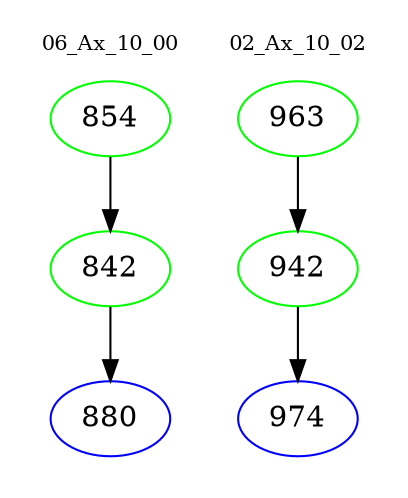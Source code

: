 digraph{
subgraph cluster_0 {
color = white
label = "06_Ax_10_00";
fontsize=10;
T0_854 [label="854", color="green"]
T0_854 -> T0_842 [color="black"]
T0_842 [label="842", color="green"]
T0_842 -> T0_880 [color="black"]
T0_880 [label="880", color="blue"]
}
subgraph cluster_1 {
color = white
label = "02_Ax_10_02";
fontsize=10;
T1_963 [label="963", color="green"]
T1_963 -> T1_942 [color="black"]
T1_942 [label="942", color="green"]
T1_942 -> T1_974 [color="black"]
T1_974 [label="974", color="blue"]
}
}
